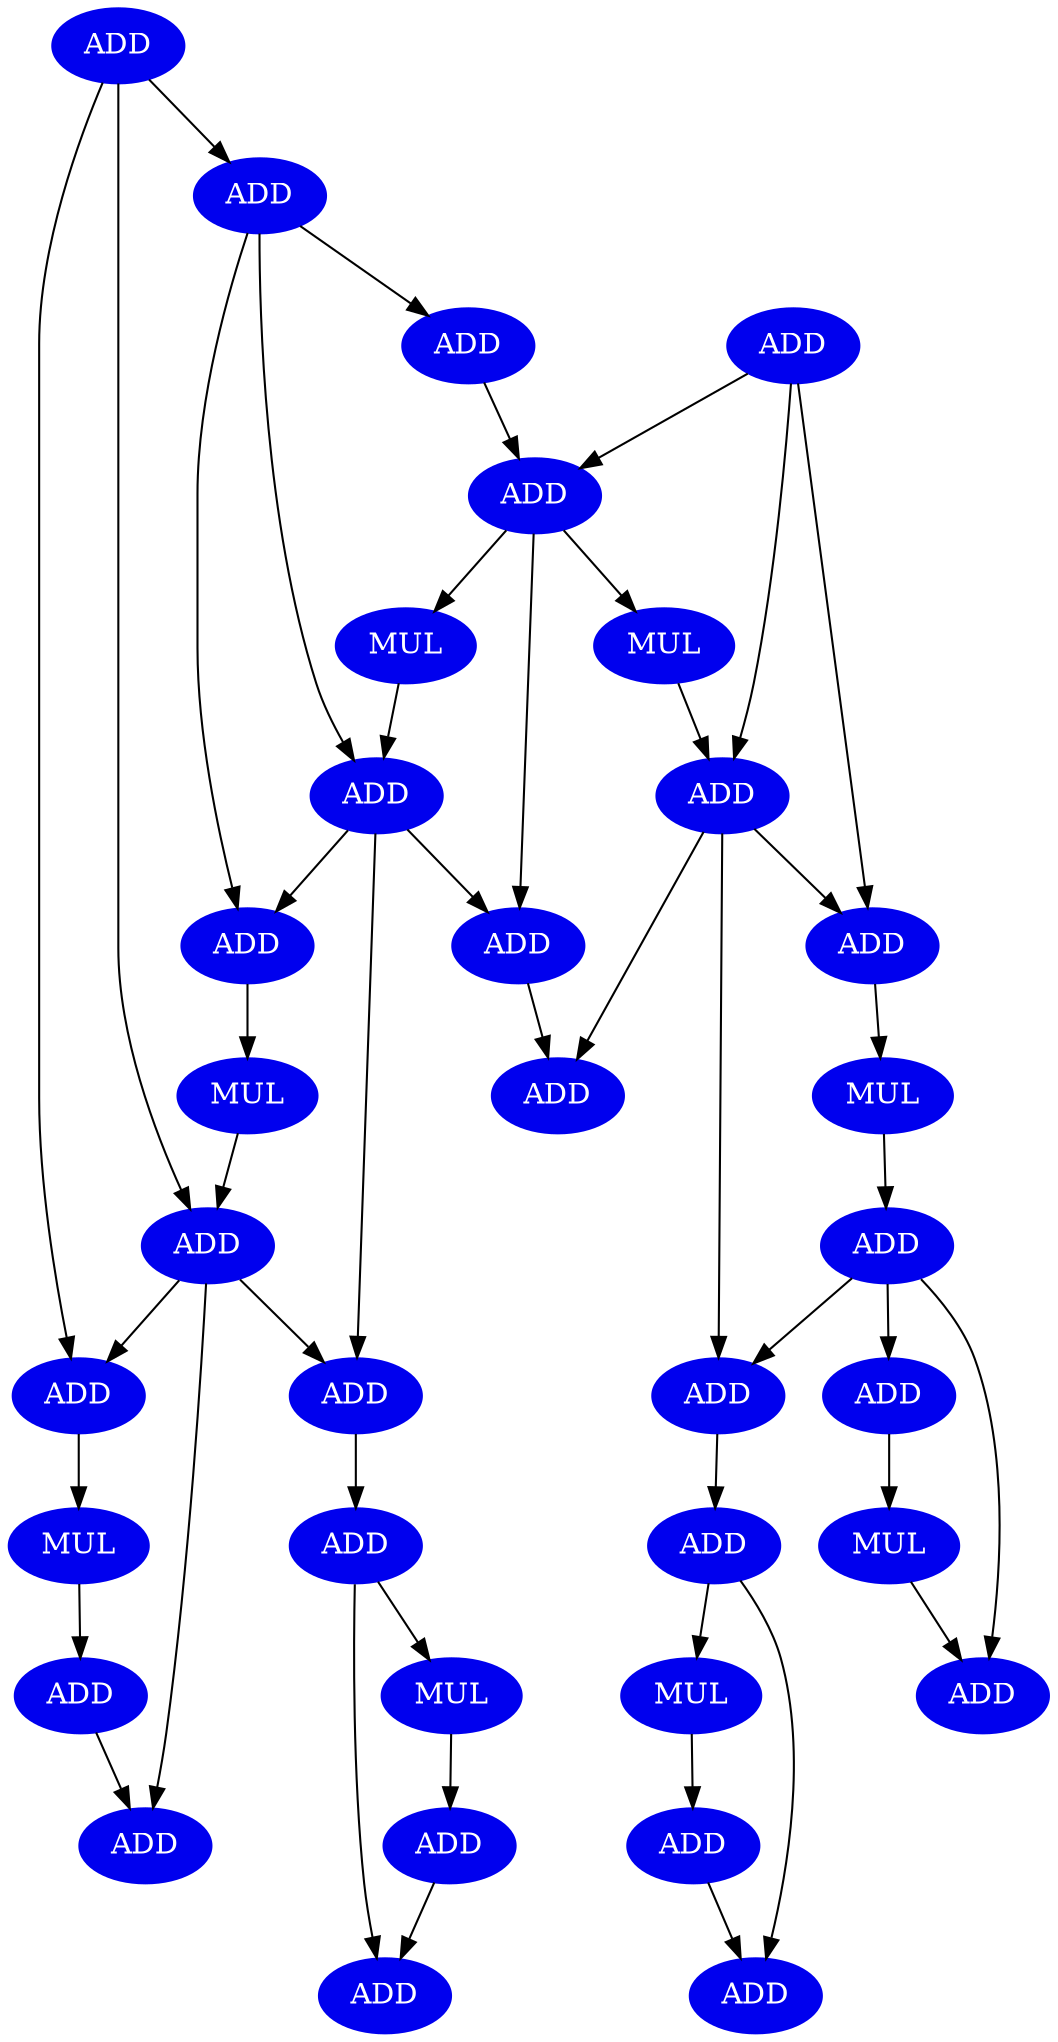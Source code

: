 digraph ewf {
    node [fontcolor=white,style=filled,color=blue2];
     ADD_1 [label = ADD ];
     ADD_2 [label = ADD ];
     ADD_3 [label = ADD ];
     ADD_4 [label = ADD ];
     ADD_5 [label = ADD ];
     MUL_6 [label = MUL ];
     MUL_7 [label = MUL ];
     ADD_8 [label = ADD ];
     ADD_9 [label = ADD ];
     ADD_10 [label = ADD ];
     ADD_11 [label = ADD ];
     ADD_12 [label = ADD ];
     MUL_13 [label = MUL ];
     ADD_14 [label = ADD ];
     MUL_15 [label = MUL ];
     ADD_16 [label = ADD ];
     ADD_17 [label = ADD ];
     ADD_18 [label = ADD ];
     ADD_19 [label = ADD ];
     ADD_20 [label = ADD ];
     ADD_21 [label = ADD ];
     MUL_22 [label = MUL ];
     ADD_23 [label = ADD ];
     ADD_24 [label = ADD ];
     MUL_25 [label = MUL ];
     ADD_26 [label = ADD ];
     MUL_27 [label = MUL ];
     MUL_28 [label = MUL ];
     ADD_29 [label = ADD ];
     ADD_30 [label = ADD ];
     ADD_31 [label = ADD ];
     ADD_32 [label = ADD ];
     ADD_33 [label = ADD ];
     ADD_34 [label = ADD ];
     ADD_1 -> ADD_3 [ name = 0 ];
     ADD_1 -> ADD_16 [ name = 1 ];
     ADD_1 -> ADD_18 [ name = 2 ];
     ADD_2 -> ADD_5 [ name = 3 ];
     ADD_2 -> ADD_9 [ name = 4 ];
     ADD_2 -> ADD_12 [ name = 5 ];
     ADD_3 -> ADD_4 [ name = 6 ];
     ADD_3 -> ADD_8 [ name = 7 ];
     ADD_3 -> ADD_10 [ name = 8 ];
     ADD_4 -> ADD_5 [ name = 9 ];
     ADD_5 -> MUL_6 [ name = 10 ];
     ADD_5 -> MUL_7 [ name = 11 ];
     ADD_5 -> ADD_11 [ name = 12 ];
     MUL_6 -> ADD_8 [ name = 13 ];
     MUL_7 -> ADD_9 [ name = 14 ];
     ADD_8 -> ADD_10 [ name = 15 ];
     ADD_8 -> ADD_11 [ name = 16 ];
     ADD_8 -> ADD_19 [ name = 17 ];
     ADD_9 -> ADD_12 [ name = 18 ];
     ADD_9 -> ADD_14 [ name = 19 ];
     ADD_9 -> ADD_20 [ name = 20 ];
     ADD_10 -> MUL_13 [ name = 21 ];
     ADD_11 -> ADD_14 [ name = 22 ];
     ADD_12 -> MUL_15 [ name = 23 ];
     MUL_13 -> ADD_16 [ name = 24 ];
     MUL_15 -> ADD_17 [ name = 25 ];
     ADD_16 -> ADD_18 [ name = 26 ];
     ADD_16 -> ADD_19 [ name = 27 ];
     ADD_16 -> ADD_30 [ name = 28 ];
     ADD_17 -> ADD_20 [ name = 29 ];
     ADD_17 -> ADD_21 [ name = 30 ];
     ADD_17 -> ADD_29 [ name = 31 ];
     ADD_18 -> MUL_22 [ name = 32 ];
     ADD_19 -> ADD_23 [ name = 33 ];
     ADD_20 -> ADD_24 [ name = 34 ];
     ADD_21 -> MUL_25 [ name = 35 ];
     MUL_22 -> ADD_26 [ name = 36 ];
     ADD_23 -> MUL_27 [ name = 37 ];
     ADD_23 -> ADD_33 [ name = 38 ];
     ADD_24 -> MUL_28 [ name = 39 ];
     ADD_24 -> ADD_34 [ name = 40 ];
     MUL_25 -> ADD_29 [ name = 41 ];
     ADD_26 -> ADD_30 [ name = 42 ];
     MUL_27 -> ADD_31 [ name = 43 ];
     MUL_28 -> ADD_32 [ name = 44 ];
     ADD_31 -> ADD_33 [ name = 45 ];
     ADD_32 -> ADD_34 [ name = 46 ];
}
